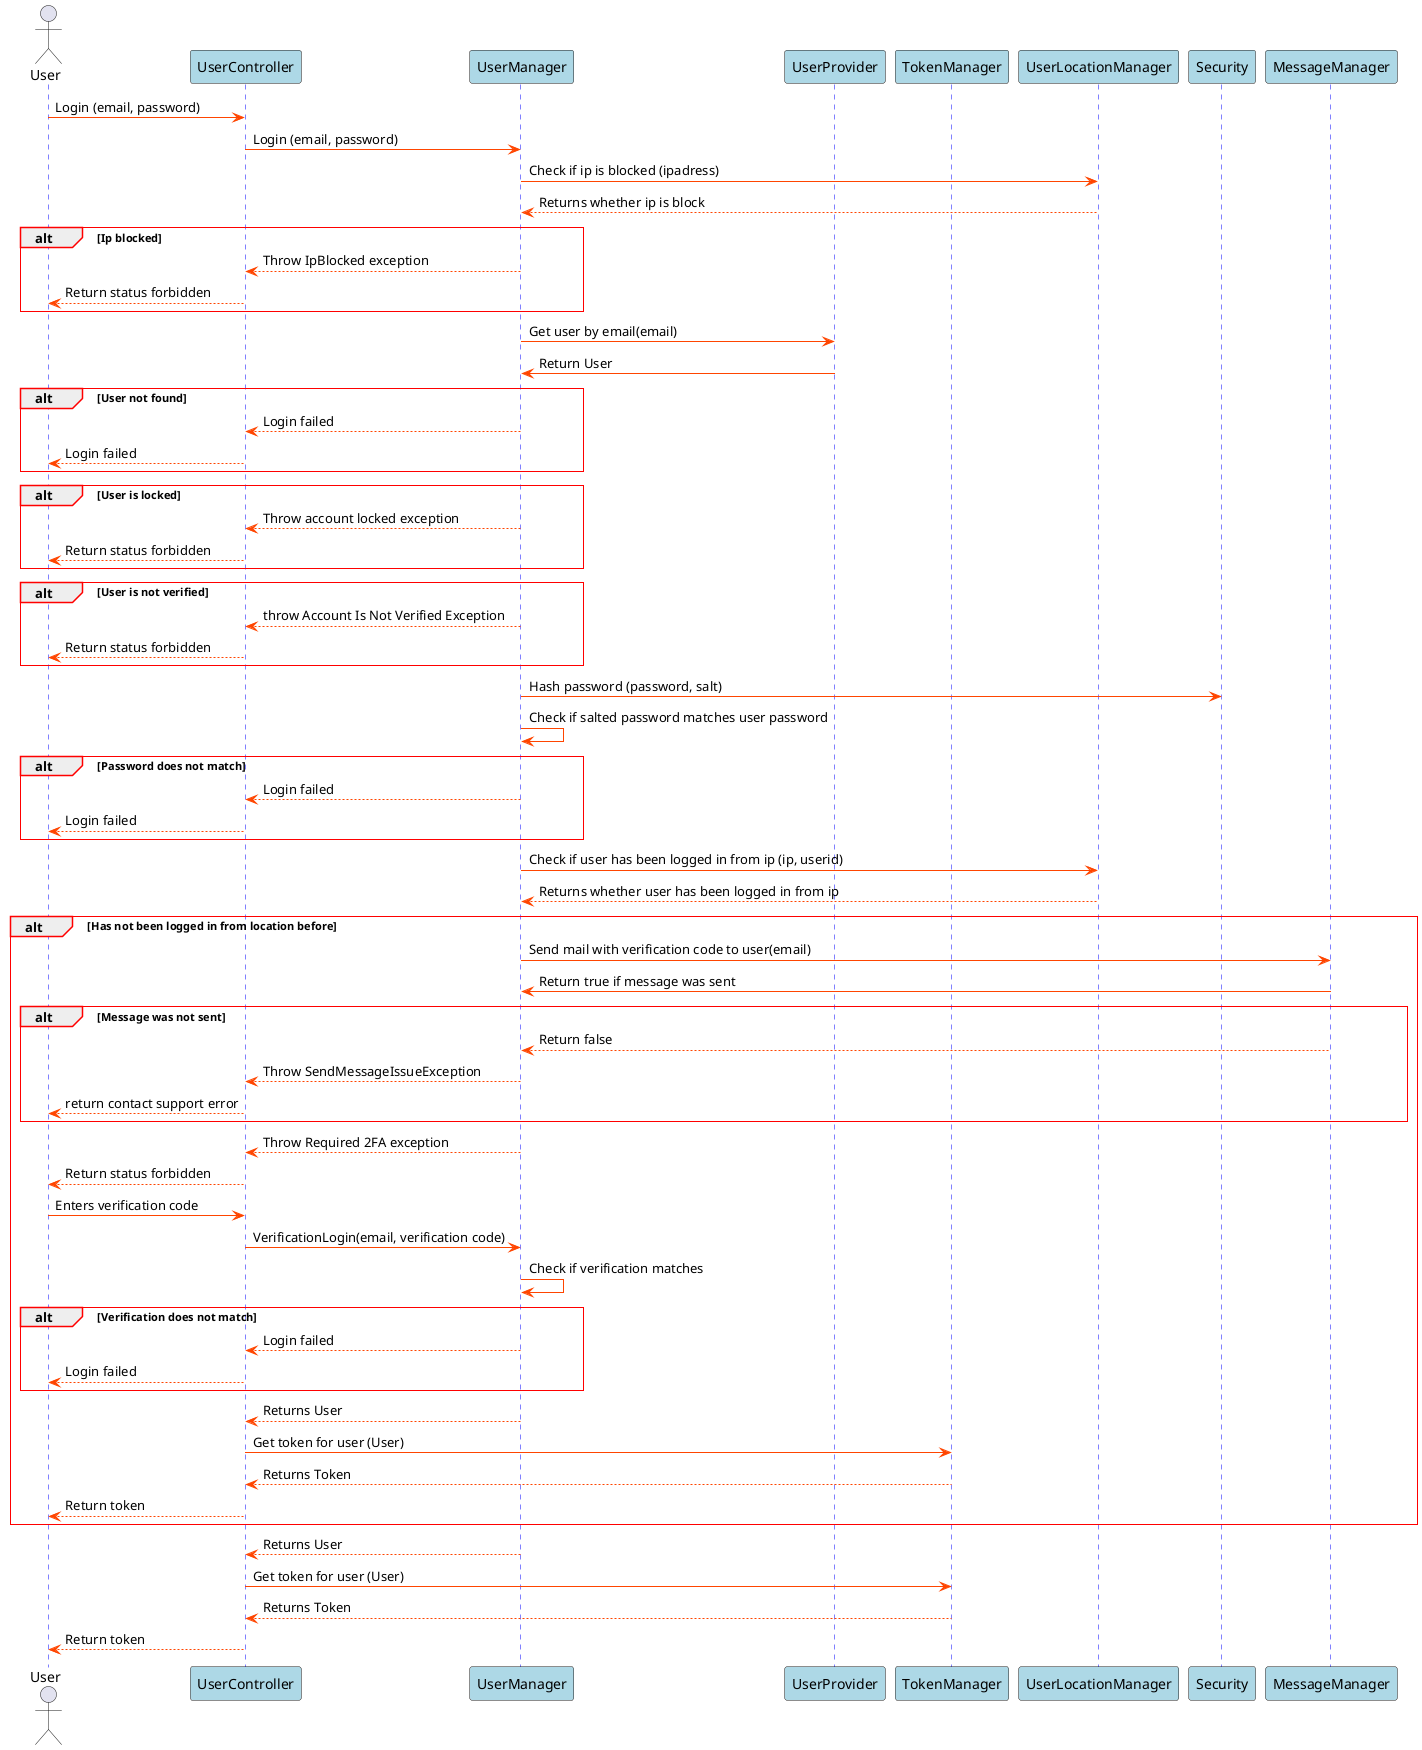 @startuml Login SD

skinparam sequence {
    GroupBorderColor red
    GroupBorderThickness 1

    ArrowColor orangered

    LifeLineBorderColor blue

    ParticipantBackgroundColor lightblue
}

actor User
participant UserController
participant UserManager
participant UserProvider
participant TokenManager
participant UserLocationManager
participant Security

User->UserController: Login (email, password)
UserController->UserManager: Login (email, password)
UserManager->UserLocationManager: Check if ip is blocked (ipadress)
UserLocationManager-->UserManager: Returns whether ip is block

alt Ip blocked
UserManager-->UserController: Throw IpBlocked exception
UserController-->User: Return status forbidden
end

UserManager->UserProvider: Get user by email(email)
UserProvider->UserManager: Return User


alt User not found

UserManager-->UserController: Login failed
UserController-->User: Login failed

end

alt User is locked

UserManager-->UserController: Throw account locked exception
UserController-->User: Return status forbidden

end

alt User is not verified

UserManager-->UserController: throw Account Is Not Verified Exception
UserController-->User: Return status forbidden

end

UserManager->Security: Hash password (password, salt)
UserManager->UserManager: Check if salted password matches user password

alt Password does not match

UserManager-->UserController: Login failed
UserController-->User: Login failed

end


UserManager->UserLocationManager: Check if user has been logged in from ip (ip, userid)
UserLocationManager-->UserManager: Returns whether user has been logged in from ip

alt Has not been logged in from location before

UserManager->MessageManager: Send mail with verification code to user(email)
MessageManager->UserManager: Return true if message was sent
alt Message was not sent
MessageManager-->UserManager: Return false
UserManager --> UserController: Throw SendMessageIssueException
UserController --> User: return contact support error
end
UserManager-->UserController: Throw Required 2FA exception
UserController-->User: Return status forbidden
User->UserController: Enters verification code
UserController->UserManager: VerificationLogin(email, verification code)
UserManager->UserManager: Check if verification matches
alt Verification does not match

UserManager-->UserController: Login failed
UserController-->User: Login failed

end
UserManager-->UserController: Returns User
UserController->TokenManager: Get token for user (User)
TokenManager-->UserController: Returns Token
UserController-->User: Return token
end

UserManager-->UserController: Returns User
UserController->TokenManager: Get token for user (User)
TokenManager-->UserController: Returns Token

UserController-->User: Return token

@enduml